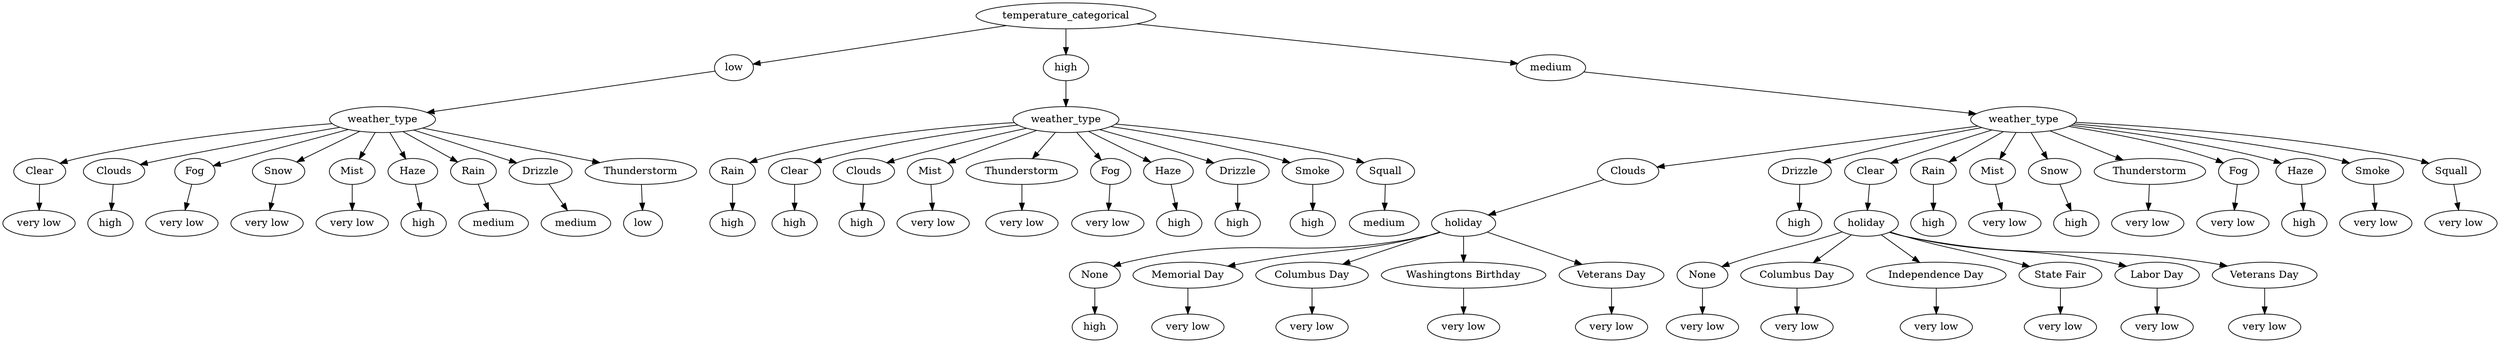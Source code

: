 // Decision Tree
digraph {
	root [label=temperature_categorical]
	0.1666682263678918 [label=low]
	root -> 0.1666682263678918
	0.5732908784794956 [label=weather_type]
	0.1666682263678918 -> 0.5732908784794956
	0.7892418250864355 [label=high]
	root -> 0.7892418250864355
	0.7320957927851713 [label=weather_type]
	0.7892418250864355 -> 0.7320957927851713
	0.661739600493057 [label=medium]
	root -> 0.661739600493057
	0.2858591437835566 [label=weather_type]
	0.661739600493057 -> 0.2858591437835566
	0.5732908784794956 [label=weather_type]
	0.6649186375384873 [label=Clear]
	0.5732908784794956 -> 0.6649186375384873
	0.15607122604951462 [label="very low"]
	0.6649186375384873 -> 0.15607122604951462
	0.6416792656539262 [label=Clouds]
	0.5732908784794956 -> 0.6416792656539262
	0.7190293996446963 [label=high]
	0.6416792656539262 -> 0.7190293996446963
	0.1517216749339717 [label=Fog]
	0.5732908784794956 -> 0.1517216749339717
	0.10779760632291524 [label="very low"]
	0.1517216749339717 -> 0.10779760632291524
	0.37298383471005725 [label=Snow]
	0.5732908784794956 -> 0.37298383471005725
	0.5251596577610158 [label="very low"]
	0.37298383471005725 -> 0.5251596577610158
	0.13294101524100266 [label=Mist]
	0.5732908784794956 -> 0.13294101524100266
	0.8674701216346177 [label="very low"]
	0.13294101524100266 -> 0.8674701216346177
	0.41180439813971625 [label=Haze]
	0.5732908784794956 -> 0.41180439813971625
	0.0021443819102074935 [label=high]
	0.41180439813971625 -> 0.0021443819102074935
	0.17544480697151332 [label=Rain]
	0.5732908784794956 -> 0.17544480697151332
	0.9769298282875557 [label=medium]
	0.17544480697151332 -> 0.9769298282875557
	0.12138759208594263 [label=Drizzle]
	0.5732908784794956 -> 0.12138759208594263
	0.09783004547416796 [label=medium]
	0.12138759208594263 -> 0.09783004547416796
	0.669335828364888 [label=Thunderstorm]
	0.5732908784794956 -> 0.669335828364888
	0.9199481145344293 [label=low]
	0.669335828364888 -> 0.9199481145344293
	0.7320957927851713 [label=weather_type]
	0.8084818057629499 [label=Rain]
	0.7320957927851713 -> 0.8084818057629499
	0.48701392859270864 [label=high]
	0.8084818057629499 -> 0.48701392859270864
	0.49442059415603146 [label=Clear]
	0.7320957927851713 -> 0.49442059415603146
	0.37177492031175696 [label=high]
	0.49442059415603146 -> 0.37177492031175696
	0.7695837483620303 [label=Clouds]
	0.7320957927851713 -> 0.7695837483620303
	0.797349021283709 [label=high]
	0.7695837483620303 -> 0.797349021283709
	0.4732577834615399 [label=Mist]
	0.7320957927851713 -> 0.4732577834615399
	0.43440917588351957 [label="very low"]
	0.4732577834615399 -> 0.43440917588351957
	0.19116804628845496 [label=Thunderstorm]
	0.7320957927851713 -> 0.19116804628845496
	0.1407390982851081 [label="very low"]
	0.19116804628845496 -> 0.1407390982851081
	0.3753092358680985 [label=Fog]
	0.7320957927851713 -> 0.3753092358680985
	0.18256652112190153 [label="very low"]
	0.3753092358680985 -> 0.18256652112190153
	0.968653113071853 [label=Haze]
	0.7320957927851713 -> 0.968653113071853
	0.2591216241258354 [label=high]
	0.968653113071853 -> 0.2591216241258354
	0.6965799009162542 [label=Drizzle]
	0.7320957927851713 -> 0.6965799009162542
	0.0324063710989132 [label=high]
	0.6965799009162542 -> 0.0324063710989132
	0.8319199433516338 [label=Smoke]
	0.7320957927851713 -> 0.8319199433516338
	0.591924509005767 [label=high]
	0.8319199433516338 -> 0.591924509005767
	0.6569662543480856 [label=Squall]
	0.7320957927851713 -> 0.6569662543480856
	0.5323073991898705 [label=medium]
	0.6569662543480856 -> 0.5323073991898705
	0.2858591437835566 [label=weather_type]
	0.7646992892843887 [label=Clouds]
	0.2858591437835566 -> 0.7646992892843887
	0.644447506278866 [label=holiday]
	0.7646992892843887 -> 0.644447506278866
	0.8753735408594996 [label=Drizzle]
	0.2858591437835566 -> 0.8753735408594996
	0.2604822003739261 [label=high]
	0.8753735408594996 -> 0.2604822003739261
	0.23918011821603646 [label=Clear]
	0.2858591437835566 -> 0.23918011821603646
	0.5201492812503442 [label=holiday]
	0.23918011821603646 -> 0.5201492812503442
	0.8318447532102747 [label=Rain]
	0.2858591437835566 -> 0.8318447532102747
	0.612445235751977 [label=high]
	0.8318447532102747 -> 0.612445235751977
	0.6341378571346508 [label=Mist]
	0.2858591437835566 -> 0.6341378571346508
	0.9131426389651346 [label="very low"]
	0.6341378571346508 -> 0.9131426389651346
	0.538523818917869 [label=Snow]
	0.2858591437835566 -> 0.538523818917869
	0.9260923110265321 [label=high]
	0.538523818917869 -> 0.9260923110265321
	0.2015282986607776 [label=Thunderstorm]
	0.2858591437835566 -> 0.2015282986607776
	0.1307948090540837 [label="very low"]
	0.2015282986607776 -> 0.1307948090540837
	0.7693746158812479 [label=Fog]
	0.2858591437835566 -> 0.7693746158812479
	0.3223850340554665 [label="very low"]
	0.7693746158812479 -> 0.3223850340554665
	0.8554878600485702 [label=Haze]
	0.2858591437835566 -> 0.8554878600485702
	0.6322796824386969 [label=high]
	0.8554878600485702 -> 0.6322796824386969
	0.43087615332140705 [label=Smoke]
	0.2858591437835566 -> 0.43087615332140705
	0.7434875713752584 [label="very low"]
	0.43087615332140705 -> 0.7434875713752584
	0.8304657145890765 [label=Squall]
	0.2858591437835566 -> 0.8304657145890765
	0.4918503012716924 [label="very low"]
	0.8304657145890765 -> 0.4918503012716924
	0.644447506278866 [label=holiday]
	0.33267575860611687 [label=None]
	0.644447506278866 -> 0.33267575860611687
	0.5419022003093453 [label=high]
	0.33267575860611687 -> 0.5419022003093453
	0.3136819720740398 [label="Memorial Day"]
	0.644447506278866 -> 0.3136819720740398
	0.32912891782297815 [label="very low"]
	0.3136819720740398 -> 0.32912891782297815
	0.8761916976308995 [label="Columbus Day"]
	0.644447506278866 -> 0.8761916976308995
	0.1732808106919299 [label="very low"]
	0.8761916976308995 -> 0.1732808106919299
	0.6778505074673666 [label="Washingtons Birthday"]
	0.644447506278866 -> 0.6778505074673666
	0.2943680306739205 [label="very low"]
	0.6778505074673666 -> 0.2943680306739205
	0.3261633130933417 [label="Veterans Day"]
	0.644447506278866 -> 0.3261633130933417
	0.5631334352730194 [label="very low"]
	0.3261633130933417 -> 0.5631334352730194
	0.5201492812503442 [label=holiday]
	0.6000410907444683 [label=None]
	0.5201492812503442 -> 0.6000410907444683
	0.8467204844116462 [label="very low"]
	0.6000410907444683 -> 0.8467204844116462
	0.7793001104000878 [label="Columbus Day"]
	0.5201492812503442 -> 0.7793001104000878
	0.7160053823371949 [label="very low"]
	0.7793001104000878 -> 0.7160053823371949
	0.3441367169714341 [label="Independence Day"]
	0.5201492812503442 -> 0.3441367169714341
	0.3789122562323236 [label="very low"]
	0.3441367169714341 -> 0.3789122562323236
	0.6315942411840868 [label="State Fair"]
	0.5201492812503442 -> 0.6315942411840868
	0.9430174687350492 [label="very low"]
	0.6315942411840868 -> 0.9430174687350492
	0.10063937577854376 [label="Labor Day"]
	0.5201492812503442 -> 0.10063937577854376
	0.06506487740699196 [label="very low"]
	0.10063937577854376 -> 0.06506487740699196
	0.0376157058794403 [label="Veterans Day"]
	0.5201492812503442 -> 0.0376157058794403
	0.3474040780895168 [label="very low"]
	0.0376157058794403 -> 0.3474040780895168
}
